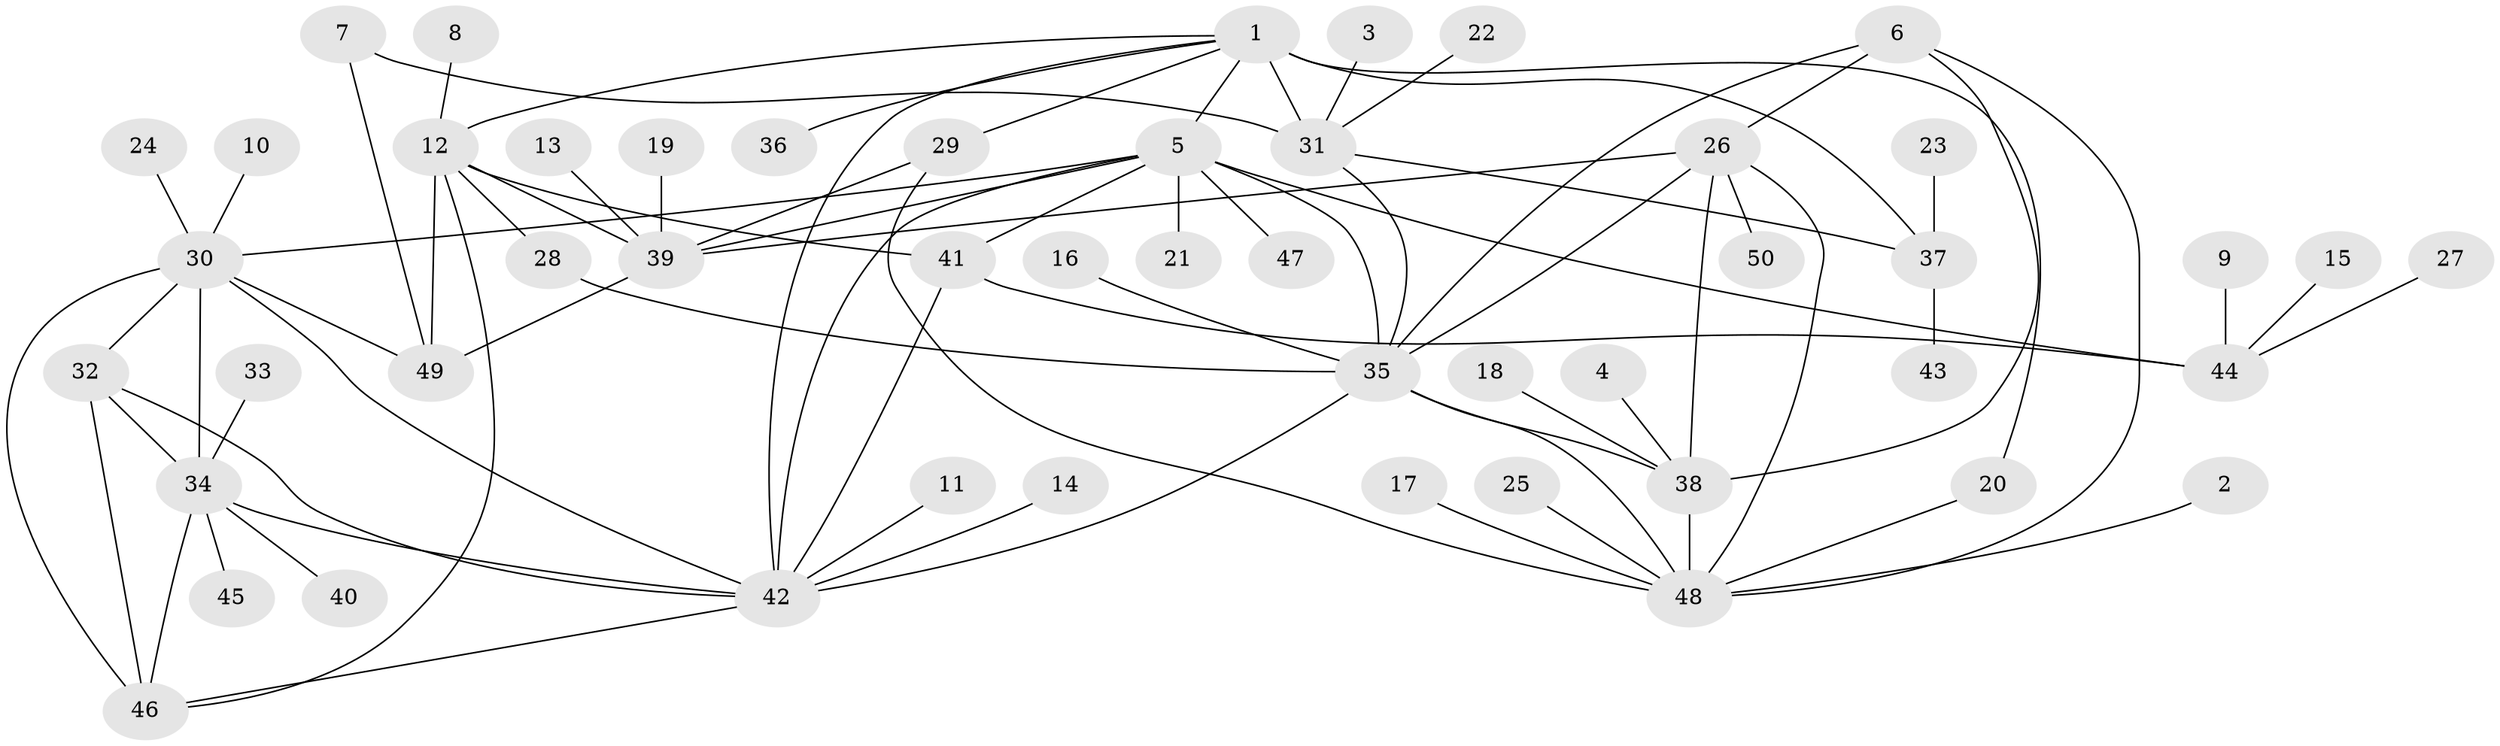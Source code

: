 // original degree distribution, {11: 0.03, 8: 0.03, 7: 0.04, 5: 0.03, 4: 0.05, 12: 0.01, 10: 0.02, 6: 0.02, 9: 0.03, 1: 0.52, 2: 0.19, 3: 0.03}
// Generated by graph-tools (version 1.1) at 2025/50/03/09/25 03:50:41]
// undirected, 50 vertices, 79 edges
graph export_dot {
graph [start="1"]
  node [color=gray90,style=filled];
  1;
  2;
  3;
  4;
  5;
  6;
  7;
  8;
  9;
  10;
  11;
  12;
  13;
  14;
  15;
  16;
  17;
  18;
  19;
  20;
  21;
  22;
  23;
  24;
  25;
  26;
  27;
  28;
  29;
  30;
  31;
  32;
  33;
  34;
  35;
  36;
  37;
  38;
  39;
  40;
  41;
  42;
  43;
  44;
  45;
  46;
  47;
  48;
  49;
  50;
  1 -- 5 [weight=1.0];
  1 -- 12 [weight=1.0];
  1 -- 20 [weight=1.0];
  1 -- 29 [weight=1.0];
  1 -- 31 [weight=3.0];
  1 -- 36 [weight=1.0];
  1 -- 37 [weight=3.0];
  1 -- 42 [weight=1.0];
  2 -- 48 [weight=1.0];
  3 -- 31 [weight=1.0];
  4 -- 38 [weight=1.0];
  5 -- 21 [weight=1.0];
  5 -- 30 [weight=1.0];
  5 -- 35 [weight=1.0];
  5 -- 39 [weight=1.0];
  5 -- 41 [weight=3.0];
  5 -- 42 [weight=1.0];
  5 -- 44 [weight=3.0];
  5 -- 47 [weight=1.0];
  6 -- 26 [weight=1.0];
  6 -- 35 [weight=1.0];
  6 -- 38 [weight=1.0];
  6 -- 48 [weight=1.0];
  7 -- 31 [weight=1.0];
  7 -- 49 [weight=1.0];
  8 -- 12 [weight=1.0];
  9 -- 44 [weight=1.0];
  10 -- 30 [weight=1.0];
  11 -- 42 [weight=1.0];
  12 -- 28 [weight=1.0];
  12 -- 39 [weight=1.0];
  12 -- 41 [weight=1.0];
  12 -- 46 [weight=1.0];
  12 -- 49 [weight=3.0];
  13 -- 39 [weight=1.0];
  14 -- 42 [weight=1.0];
  15 -- 44 [weight=1.0];
  16 -- 35 [weight=1.0];
  17 -- 48 [weight=1.0];
  18 -- 38 [weight=1.0];
  19 -- 39 [weight=1.0];
  20 -- 48 [weight=1.0];
  22 -- 31 [weight=1.0];
  23 -- 37 [weight=1.0];
  24 -- 30 [weight=1.0];
  25 -- 48 [weight=1.0];
  26 -- 35 [weight=1.0];
  26 -- 38 [weight=1.0];
  26 -- 39 [weight=1.0];
  26 -- 48 [weight=1.0];
  26 -- 50 [weight=1.0];
  27 -- 44 [weight=1.0];
  28 -- 35 [weight=1.0];
  29 -- 39 [weight=2.0];
  29 -- 48 [weight=1.0];
  30 -- 32 [weight=1.0];
  30 -- 34 [weight=1.0];
  30 -- 42 [weight=1.0];
  30 -- 46 [weight=1.0];
  30 -- 49 [weight=1.0];
  31 -- 35 [weight=1.0];
  31 -- 37 [weight=1.0];
  32 -- 34 [weight=1.0];
  32 -- 42 [weight=1.0];
  32 -- 46 [weight=1.0];
  33 -- 34 [weight=1.0];
  34 -- 40 [weight=1.0];
  34 -- 42 [weight=1.0];
  34 -- 45 [weight=1.0];
  34 -- 46 [weight=1.0];
  35 -- 38 [weight=1.0];
  35 -- 42 [weight=1.0];
  35 -- 48 [weight=1.0];
  37 -- 43 [weight=1.0];
  38 -- 48 [weight=1.0];
  39 -- 49 [weight=3.0];
  41 -- 42 [weight=1.0];
  41 -- 44 [weight=1.0];
  42 -- 46 [weight=1.0];
}
